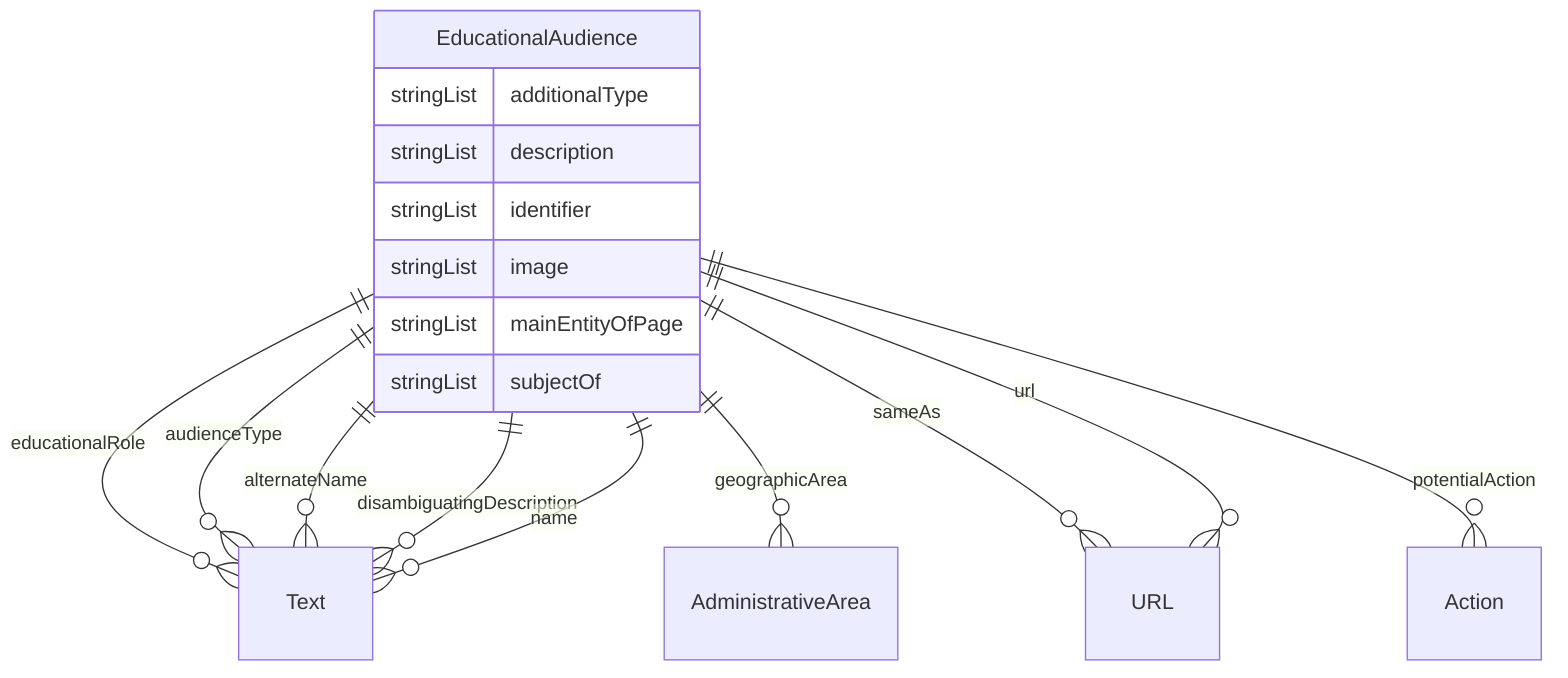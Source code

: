 erDiagram
EducationalAudience {
    stringList additionalType  
    stringList description  
    stringList identifier  
    stringList image  
    stringList mainEntityOfPage  
    stringList subjectOf  
}

EducationalAudience ||--}o Text : "educationalRole"
EducationalAudience ||--}o Text : "audienceType"
EducationalAudience ||--}o AdministrativeArea : "geographicArea"
EducationalAudience ||--}o Text : "alternateName"
EducationalAudience ||--}o Text : "disambiguatingDescription"
EducationalAudience ||--}o Text : "name"
EducationalAudience ||--}o URL : "sameAs"
EducationalAudience ||--}o Action : "potentialAction"
EducationalAudience ||--}o URL : "url"